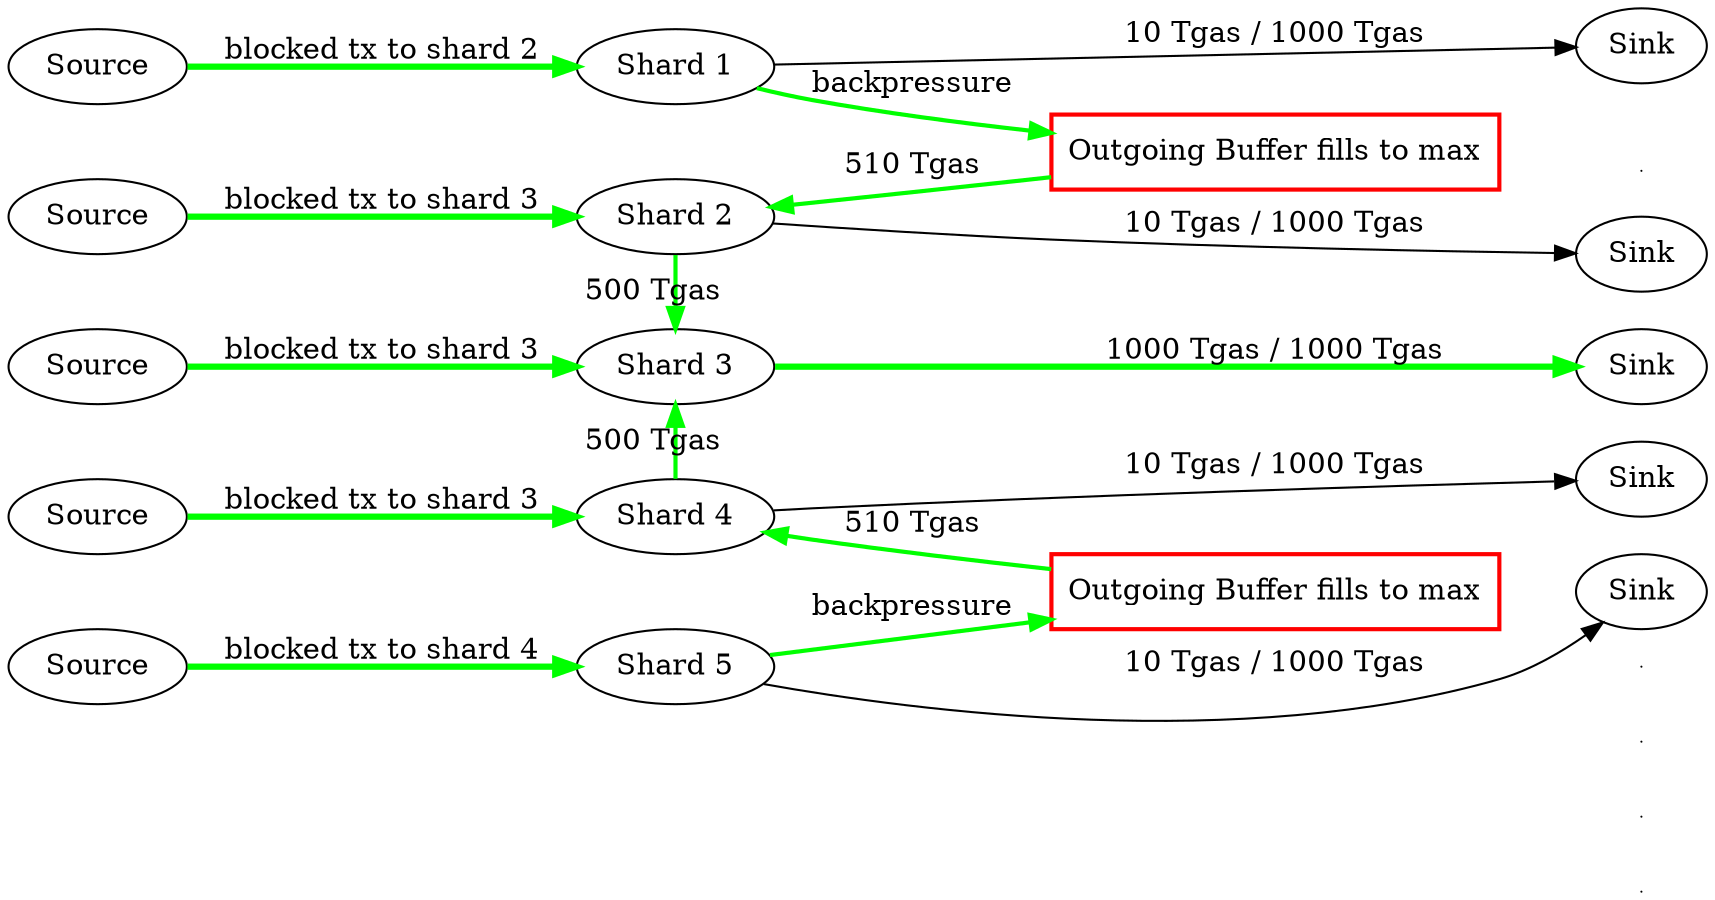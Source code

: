 digraph G {
    rankdir=LR;

    // Invisible nodes for alignment
    {
        node [shape=point, width=0, height=0, label=""];
        invisible_sink1;
        invisible_sink2;
        invisible_sink3;
        invisible_sink4;
        invisible_sink5;
    }

    // Nodes
    subgraph cluster_shard1 {
        label = "Shard 1";
        style=filled;
        color=lightgrey;
        node [shape=ellipse];

        Source1 [label="Source"];
        Shard1 [label="Shard 1"];
        Sink1 [label="Sink"];
        Buffer1 [label="Outgoing Buffer fills to max" shape=box color="red" penwidth=2];


        Sink1 -> invisible_sink1 [style=invis];
    }

    subgraph cluster_shard2 {
        label = "Shard 2";
        style=filled;
        color=lightgrey;
        node [shape=ellipse];

        Source2 [label="Source"];
        Shard2 [label="Shard 2"];
        Sink2 [label="Sink"];

        invisible_sink1 -> invisible_sink2 [style=invis];
        Source1 -> Source2 [style=invis];
        Sink2 -> invisible_sink2 [style=invis];
    }

    subgraph cluster_shard3 {
        label = "Shard 3";
        style=filled;
        color=lightgrey;
        node [shape=ellipse];

        Source3 [label="Source"];
        Shard3 [label="Shard 3"];
        Sink3 [label="Sink"];

        invisible_sink2 -> invisible_sink3 [style=invis];
        Source2 -> Source3 [style=invis];
        Sink3 -> invisible_sink3 [style=invis];
    }

    subgraph cluster_shard4 {
        label = "Shard 4";
        style=filled;
        color=lightgrey;
        node [shape=ellipse];

        Source4 [label="Source"];
        Shard4 [label="Shard 4"];
        Sink4 [label="Sink"];

        invisible_sink3 -> invisible_sink4 [style=invis];
        Source3 -> Source4 [style=invis];
        Shard3 -> Shard4 [style=invis];
        Sink4 -> invisible_sink4 [style=invis];
    }

    subgraph cluster_shard5 {
        label = "Shard 5";
        style=filled;
        color=lightgrey;
        node [shape=ellipse];

        Source5 [label="Source"];
        Shard5 [label="Shard 5"];
        Sink5 [label="Sink"];
        Buffer5 [label="Outgoing Buffer fills to max" shape=box color="red" penwidth=2];

        invisible_sink4 -> invisible_sink5 [style=invis];
        Source4 -> Source5 [style=invis];
        Shard4 -> Shard5 [style=invis];
        Sink5 -> invisible_sink5 [style=invis];
        Buffer5 -> Sink5 [style=invis];
    }

    // Edges
    Source1 -> Shard1 [label="blocked tx to shard 2" color="green" penwidth=3];
    Source2 -> Shard2 [label="blocked tx to shard 3" color="green" penwidth=3];
    Source3 -> Shard3 [label="blocked tx to shard 3" color="green" penwidth=3];
    Source4 -> Shard4 [label="blocked tx to shard 3" color="green" penwidth=3];
    Source5 -> Shard5 [label="blocked tx to shard 4" color="green" penwidth=3];

    Shard1 -> Sink1 [label="10 Tgas / 1000 Tgas"];
    Shard2 -> Sink2 [label="10 Tgas / 1000 Tgas"];
    Shard3 -> Sink3 [label="1000 Tgas / 1000 Tgas" color="green" penwidth=3];
    Shard4 -> Sink4 [label="10 Tgas / 1000 Tgas"];
    Shard5 -> Sink5 [label="10 Tgas / 1000 Tgas"];


    Shard1 -> Buffer1 [label="backpressure" color="green" penwidth=2]
    Buffer1 -> Shard2 [label="510 Tgas" color="green" penwidth=2];
    Shard2 -> Shard3 [label="500 Tgas" color="green" penwidth=2];
    Shard4 -> Shard3 [label="500 Tgas" color="green" penwidth=2];
    Shard5 -> Buffer5 [label="backpressure" color="green" penwidth=2];
    Buffer5 -> Shard4 [label="510 Tgas" color="green" penwidth=2];



    // Aligning subgraphs
    {rank=same; Source1; Source2; Source3; Source4; Source5;}
    {rank=same; Shard1; Shard2; Shard3; Shard4; Shard5;}
    {rank=same; Buffer1; Buffer5;}
    {rank=same; Sink1; Sink2; Sink3; Sink4; Sink5; invisible_sink1; invisible_sink2; invisible_sink3; invisible_sink4; invisible_sink5;}
}
